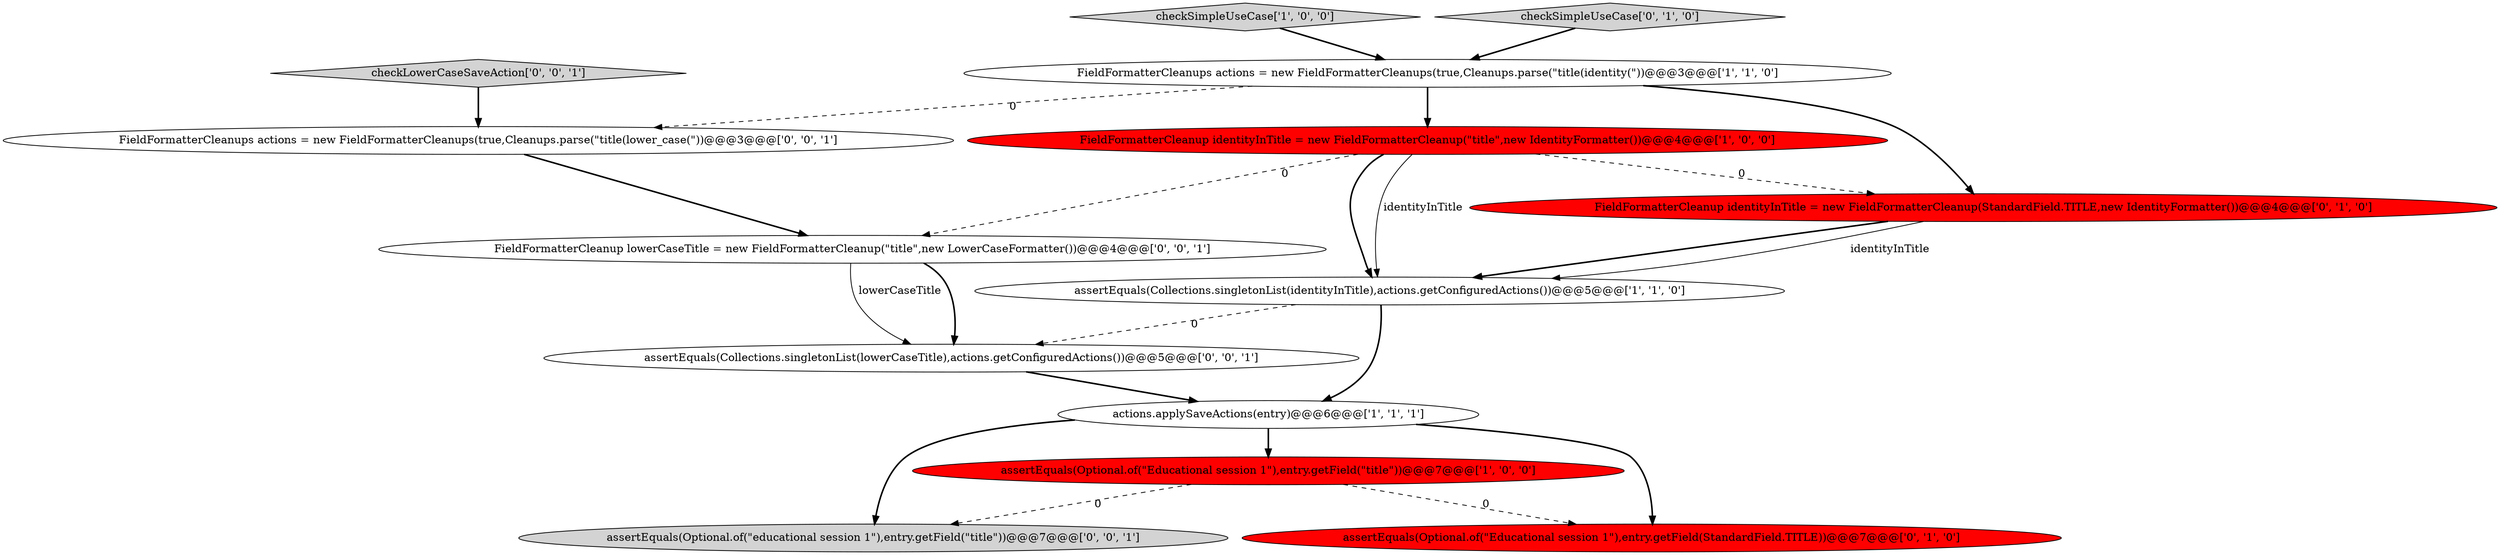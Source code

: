 digraph {
7 [style = filled, label = "FieldFormatterCleanup identityInTitle = new FieldFormatterCleanup(StandardField.TITLE,new IdentityFormatter())@@@4@@@['0', '1', '0']", fillcolor = red, shape = ellipse image = "AAA1AAABBB2BBB"];
1 [style = filled, label = "checkSimpleUseCase['1', '0', '0']", fillcolor = lightgray, shape = diamond image = "AAA0AAABBB1BBB"];
8 [style = filled, label = "checkSimpleUseCase['0', '1', '0']", fillcolor = lightgray, shape = diamond image = "AAA0AAABBB2BBB"];
3 [style = filled, label = "actions.applySaveActions(entry)@@@6@@@['1', '1', '1']", fillcolor = white, shape = ellipse image = "AAA0AAABBB1BBB"];
4 [style = filled, label = "assertEquals(Collections.singletonList(identityInTitle),actions.getConfiguredActions())@@@5@@@['1', '1', '0']", fillcolor = white, shape = ellipse image = "AAA0AAABBB1BBB"];
11 [style = filled, label = "FieldFormatterCleanups actions = new FieldFormatterCleanups(true,Cleanups.parse(\"title(lower_case(\"))@@@3@@@['0', '0', '1']", fillcolor = white, shape = ellipse image = "AAA0AAABBB3BBB"];
0 [style = filled, label = "assertEquals(Optional.of(\"Educational session 1\"),entry.getField(\"title\"))@@@7@@@['1', '0', '0']", fillcolor = red, shape = ellipse image = "AAA1AAABBB1BBB"];
9 [style = filled, label = "assertEquals(Optional.of(\"educational session 1\"),entry.getField(\"title\"))@@@7@@@['0', '0', '1']", fillcolor = lightgray, shape = ellipse image = "AAA0AAABBB3BBB"];
2 [style = filled, label = "FieldFormatterCleanups actions = new FieldFormatterCleanups(true,Cleanups.parse(\"title(identity(\"))@@@3@@@['1', '1', '0']", fillcolor = white, shape = ellipse image = "AAA0AAABBB1BBB"];
12 [style = filled, label = "FieldFormatterCleanup lowerCaseTitle = new FieldFormatterCleanup(\"title\",new LowerCaseFormatter())@@@4@@@['0', '0', '1']", fillcolor = white, shape = ellipse image = "AAA0AAABBB3BBB"];
5 [style = filled, label = "FieldFormatterCleanup identityInTitle = new FieldFormatterCleanup(\"title\",new IdentityFormatter())@@@4@@@['1', '0', '0']", fillcolor = red, shape = ellipse image = "AAA1AAABBB1BBB"];
10 [style = filled, label = "checkLowerCaseSaveAction['0', '0', '1']", fillcolor = lightgray, shape = diamond image = "AAA0AAABBB3BBB"];
13 [style = filled, label = "assertEquals(Collections.singletonList(lowerCaseTitle),actions.getConfiguredActions())@@@5@@@['0', '0', '1']", fillcolor = white, shape = ellipse image = "AAA0AAABBB3BBB"];
6 [style = filled, label = "assertEquals(Optional.of(\"Educational session 1\"),entry.getField(StandardField.TITLE))@@@7@@@['0', '1', '0']", fillcolor = red, shape = ellipse image = "AAA1AAABBB2BBB"];
4->3 [style = bold, label=""];
5->12 [style = dashed, label="0"];
0->6 [style = dashed, label="0"];
3->6 [style = bold, label=""];
11->12 [style = bold, label=""];
7->4 [style = bold, label=""];
12->13 [style = solid, label="lowerCaseTitle"];
3->0 [style = bold, label=""];
3->9 [style = bold, label=""];
12->13 [style = bold, label=""];
13->3 [style = bold, label=""];
8->2 [style = bold, label=""];
5->4 [style = bold, label=""];
7->4 [style = solid, label="identityInTitle"];
2->11 [style = dashed, label="0"];
1->2 [style = bold, label=""];
2->7 [style = bold, label=""];
0->9 [style = dashed, label="0"];
5->7 [style = dashed, label="0"];
4->13 [style = dashed, label="0"];
5->4 [style = solid, label="identityInTitle"];
2->5 [style = bold, label=""];
10->11 [style = bold, label=""];
}
